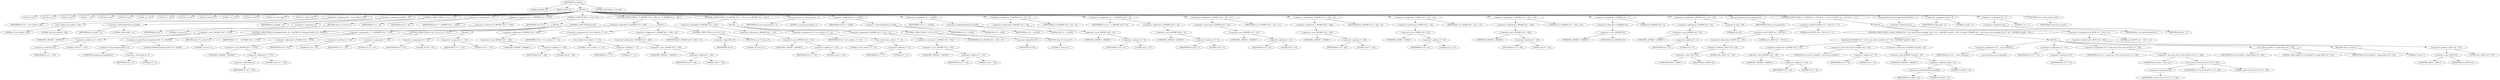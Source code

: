 digraph tftp_connect {  
"1000115" [label = "(METHOD,tftp_connect)" ]
"1000116" [label = "(PARAM,_DWORD *a1)" ]
"1000117" [label = "(PARAM,_BYTE *a2)" ]
"1000118" [label = "(BLOCK,,)" ]
"1000119" [label = "(LOCAL,v4: int)" ]
"1000120" [label = "(LOCAL,v5: int)" ]
"1000121" [label = "(LOCAL,v6: int)" ]
"1000122" [label = "(LOCAL,v7: int)" ]
"1000123" [label = "(LOCAL,v8: int)" ]
"1000124" [label = "(LOCAL,v9: int)" ]
"1000125" [label = "(LOCAL,v10: int)" ]
"1000126" [label = "(LOCAL,v11: int)" ]
"1000127" [label = "(LOCAL,v12: int)" ]
"1000128" [label = "(LOCAL,result: int)" ]
"1000129" [label = "(LOCAL,v14: int *)" ]
"1000130" [label = "(LOCAL,v15: int)" ]
"1000131" [label = "(LOCAL,v16: const char *)" ]
"1000132" [label = "(LOCAL,v17: char [ 128 ])" ]
"1000133" [label = "(<operator>.assignment,v4 = Curl_ccalloc(1, 336))" ]
"1000134" [label = "(IDENTIFIER,v4,v4 = Curl_ccalloc(1, 336))" ]
"1000135" [label = "(Curl_ccalloc,Curl_ccalloc(1, 336))" ]
"1000136" [label = "(LITERAL,1,Curl_ccalloc(1, 336))" ]
"1000137" [label = "(LITERAL,336,Curl_ccalloc(1, 336))" ]
"1000138" [label = "(<operator>.assignment,a1[188] = v4)" ]
"1000139" [label = "(<operator>.indirectIndexAccess,a1[188])" ]
"1000140" [label = "(IDENTIFIER,a1,a1[188] = v4)" ]
"1000141" [label = "(LITERAL,188,a1[188] = v4)" ]
"1000142" [label = "(IDENTIFIER,v4,a1[188] = v4)" ]
"1000143" [label = "(CONTROL_STRUCTURE,if ( !v4 ),if ( !v4 ))" ]
"1000144" [label = "(<operator>.logicalNot,!v4)" ]
"1000145" [label = "(IDENTIFIER,v4,!v4)" ]
"1000146" [label = "(RETURN,return 27;,return 27;)" ]
"1000147" [label = "(LITERAL,27,return 27;)" ]
"1000148" [label = "(<operator>.assignment,v5 = v4)" ]
"1000149" [label = "(IDENTIFIER,v5,v5 = v4)" ]
"1000150" [label = "(IDENTIFIER,v4,v5 = v4)" ]
"1000151" [label = "(<operator>.assignment,v6 = *(_DWORD *)(*a1 + 1576))" ]
"1000152" [label = "(IDENTIFIER,v6,v6 = *(_DWORD *)(*a1 + 1576))" ]
"1000153" [label = "(<operator>.indirection,*(_DWORD *)(*a1 + 1576))" ]
"1000154" [label = "(<operator>.cast,(_DWORD *)(*a1 + 1576))" ]
"1000155" [label = "(UNKNOWN,_DWORD *,_DWORD *)" ]
"1000156" [label = "(<operator>.addition,*a1 + 1576)" ]
"1000157" [label = "(<operator>.indirection,*a1)" ]
"1000158" [label = "(IDENTIFIER,a1,*a1 + 1576)" ]
"1000159" [label = "(LITERAL,1576,*a1 + 1576)" ]
"1000160" [label = "(CONTROL_STRUCTURE,if ( v6 ),if ( v6 ))" ]
"1000161" [label = "(IDENTIFIER,v6,if ( v6 ))" ]
"1000162" [label = "(BLOCK,,)" ]
"1000163" [label = "(CONTROL_STRUCTURE,if ( (unsigned int)(v6 - 8) > 0xFFB0 ),if ( (unsigned int)(v6 - 8) > 0xFFB0 ))" ]
"1000164" [label = "(<operator>.greaterThan,(unsigned int)(v6 - 8) > 0xFFB0)" ]
"1000165" [label = "(<operator>.cast,(unsigned int)(v6 - 8))" ]
"1000166" [label = "(UNKNOWN,unsigned int,unsigned int)" ]
"1000167" [label = "(<operator>.subtraction,v6 - 8)" ]
"1000168" [label = "(IDENTIFIER,v6,v6 - 8)" ]
"1000169" [label = "(LITERAL,8,v6 - 8)" ]
"1000170" [label = "(LITERAL,0xFFB0,(unsigned int)(v6 - 8) > 0xFFB0)" ]
"1000171" [label = "(RETURN,return 71;,return 71;)" ]
"1000172" [label = "(LITERAL,71,return 71;)" ]
"1000173" [label = "(<operator>.assignment,v7 = *(_DWORD *)(*a1 + 1576))" ]
"1000174" [label = "(IDENTIFIER,v7,v7 = *(_DWORD *)(*a1 + 1576))" ]
"1000175" [label = "(<operator>.indirection,*(_DWORD *)(*a1 + 1576))" ]
"1000176" [label = "(<operator>.cast,(_DWORD *)(*a1 + 1576))" ]
"1000177" [label = "(UNKNOWN,_DWORD *,_DWORD *)" ]
"1000178" [label = "(<operator>.addition,*a1 + 1576)" ]
"1000179" [label = "(<operator>.indirection,*a1)" ]
"1000180" [label = "(IDENTIFIER,a1,*a1 + 1576)" ]
"1000181" [label = "(LITERAL,1576,*a1 + 1576)" ]
"1000182" [label = "(CONTROL_STRUCTURE,if ( v6 < 512 ),if ( v6 < 512 ))" ]
"1000183" [label = "(<operator>.lessThan,v6 < 512)" ]
"1000184" [label = "(IDENTIFIER,v6,v6 < 512)" ]
"1000185" [label = "(LITERAL,512,v6 < 512)" ]
"1000186" [label = "(<operator>.assignment,v7 = 512)" ]
"1000187" [label = "(IDENTIFIER,v7,v7 = 512)" ]
"1000188" [label = "(LITERAL,512,v7 = 512)" ]
"1000189" [label = "(CONTROL_STRUCTURE,else,else)" ]
"1000190" [label = "(BLOCK,,)" ]
"1000191" [label = "(<operator>.assignment,v6 = 512)" ]
"1000192" [label = "(IDENTIFIER,v6,v6 = 512)" ]
"1000193" [label = "(LITERAL,512,v6 = 512)" ]
"1000194" [label = "(<operator>.assignment,v7 = 512)" ]
"1000195" [label = "(IDENTIFIER,v7,v7 = 512)" ]
"1000196" [label = "(LITERAL,512,v7 = 512)" ]
"1000197" [label = "(CONTROL_STRUCTURE,if ( !*(_DWORD *)(v4 + 328) ),if ( !*(_DWORD *)(v4 + 328) ))" ]
"1000198" [label = "(<operator>.logicalNot,!*(_DWORD *)(v4 + 328))" ]
"1000199" [label = "(<operator>.indirection,*(_DWORD *)(v4 + 328))" ]
"1000200" [label = "(<operator>.cast,(_DWORD *)(v4 + 328))" ]
"1000201" [label = "(UNKNOWN,_DWORD *,_DWORD *)" ]
"1000202" [label = "(<operator>.addition,v4 + 328)" ]
"1000203" [label = "(IDENTIFIER,v4,v4 + 328)" ]
"1000204" [label = "(LITERAL,328,v4 + 328)" ]
"1000205" [label = "(BLOCK,,)" ]
"1000206" [label = "(<operator>.assignment,v8 = Curl_ccalloc(1, v7 + 4))" ]
"1000207" [label = "(IDENTIFIER,v8,v8 = Curl_ccalloc(1, v7 + 4))" ]
"1000208" [label = "(Curl_ccalloc,Curl_ccalloc(1, v7 + 4))" ]
"1000209" [label = "(LITERAL,1,Curl_ccalloc(1, v7 + 4))" ]
"1000210" [label = "(<operator>.addition,v7 + 4)" ]
"1000211" [label = "(IDENTIFIER,v7,v7 + 4)" ]
"1000212" [label = "(LITERAL,4,v7 + 4)" ]
"1000213" [label = "(<operator>.assignment,*(_DWORD *)(v5 + 328) = v8)" ]
"1000214" [label = "(<operator>.indirection,*(_DWORD *)(v5 + 328))" ]
"1000215" [label = "(<operator>.cast,(_DWORD *)(v5 + 328))" ]
"1000216" [label = "(UNKNOWN,_DWORD *,_DWORD *)" ]
"1000217" [label = "(<operator>.addition,v5 + 328)" ]
"1000218" [label = "(IDENTIFIER,v5,v5 + 328)" ]
"1000219" [label = "(LITERAL,328,v5 + 328)" ]
"1000220" [label = "(IDENTIFIER,v8,*(_DWORD *)(v5 + 328) = v8)" ]
"1000221" [label = "(CONTROL_STRUCTURE,if ( !v8 ),if ( !v8 ))" ]
"1000222" [label = "(<operator>.logicalNot,!v8)" ]
"1000223" [label = "(IDENTIFIER,v8,!v8)" ]
"1000224" [label = "(RETURN,return 27;,return 27;)" ]
"1000225" [label = "(LITERAL,27,return 27;)" ]
"1000226" [label = "(CONTROL_STRUCTURE,if ( !*(_DWORD *)(v5 + 332) ),if ( !*(_DWORD *)(v5 + 332) ))" ]
"1000227" [label = "(<operator>.logicalNot,!*(_DWORD *)(v5 + 332))" ]
"1000228" [label = "(<operator>.indirection,*(_DWORD *)(v5 + 332))" ]
"1000229" [label = "(<operator>.cast,(_DWORD *)(v5 + 332))" ]
"1000230" [label = "(UNKNOWN,_DWORD *,_DWORD *)" ]
"1000231" [label = "(<operator>.addition,v5 + 332)" ]
"1000232" [label = "(IDENTIFIER,v5,v5 + 332)" ]
"1000233" [label = "(LITERAL,332,v5 + 332)" ]
"1000234" [label = "(BLOCK,,)" ]
"1000235" [label = "(<operator>.assignment,v9 = Curl_ccalloc(1, v7 + 4))" ]
"1000236" [label = "(IDENTIFIER,v9,v9 = Curl_ccalloc(1, v7 + 4))" ]
"1000237" [label = "(Curl_ccalloc,Curl_ccalloc(1, v7 + 4))" ]
"1000238" [label = "(LITERAL,1,Curl_ccalloc(1, v7 + 4))" ]
"1000239" [label = "(<operator>.addition,v7 + 4)" ]
"1000240" [label = "(IDENTIFIER,v7,v7 + 4)" ]
"1000241" [label = "(LITERAL,4,v7 + 4)" ]
"1000242" [label = "(<operator>.assignment,*(_DWORD *)(v5 + 332) = v9)" ]
"1000243" [label = "(<operator>.indirection,*(_DWORD *)(v5 + 332))" ]
"1000244" [label = "(<operator>.cast,(_DWORD *)(v5 + 332))" ]
"1000245" [label = "(UNKNOWN,_DWORD *,_DWORD *)" ]
"1000246" [label = "(<operator>.addition,v5 + 332)" ]
"1000247" [label = "(IDENTIFIER,v5,v5 + 332)" ]
"1000248" [label = "(LITERAL,332,v5 + 332)" ]
"1000249" [label = "(IDENTIFIER,v9,*(_DWORD *)(v5 + 332) = v9)" ]
"1000250" [label = "(CONTROL_STRUCTURE,if ( !v9 ),if ( !v9 ))" ]
"1000251" [label = "(<operator>.logicalNot,!v9)" ]
"1000252" [label = "(IDENTIFIER,v9,!v9)" ]
"1000253" [label = "(RETURN,return 27;,return 27;)" ]
"1000254" [label = "(LITERAL,27,return 27;)" ]
"1000255" [label = "(Curl_conncontrol,Curl_conncontrol(a1, 1))" ]
"1000256" [label = "(IDENTIFIER,a1,Curl_conncontrol(a1, 1))" ]
"1000257" [label = "(LITERAL,1,Curl_conncontrol(a1, 1))" ]
"1000258" [label = "(<operator>.assignment,v10 = a1[20])" ]
"1000259" [label = "(IDENTIFIER,v10,v10 = a1[20])" ]
"1000260" [label = "(<operator>.indirectIndexAccess,a1[20])" ]
"1000261" [label = "(IDENTIFIER,a1,v10 = a1[20])" ]
"1000262" [label = "(LITERAL,20,v10 = a1[20])" ]
"1000263" [label = "(<operator>.assignment,v11 = a1[105])" ]
"1000264" [label = "(IDENTIFIER,v11,v11 = a1[105])" ]
"1000265" [label = "(<operator>.indirectIndexAccess,a1[105])" ]
"1000266" [label = "(IDENTIFIER,a1,v11 = a1[105])" ]
"1000267" [label = "(LITERAL,105,v11 = a1[105])" ]
"1000268" [label = "(<operator>.assignment,*(_DWORD *)(v5 + 16) = a1)" ]
"1000269" [label = "(<operator>.indirection,*(_DWORD *)(v5 + 16))" ]
"1000270" [label = "(<operator>.cast,(_DWORD *)(v5 + 16))" ]
"1000271" [label = "(UNKNOWN,_DWORD *,_DWORD *)" ]
"1000272" [label = "(<operator>.addition,v5 + 16)" ]
"1000273" [label = "(IDENTIFIER,v5,v5 + 16)" ]
"1000274" [label = "(LITERAL,16,v5 + 16)" ]
"1000275" [label = "(IDENTIFIER,a1,*(_DWORD *)(v5 + 16) = a1)" ]
"1000276" [label = "(<operator>.assignment,v12 = *(_DWORD *)(v10 + 4))" ]
"1000277" [label = "(IDENTIFIER,v12,v12 = *(_DWORD *)(v10 + 4))" ]
"1000278" [label = "(<operator>.indirection,*(_DWORD *)(v10 + 4))" ]
"1000279" [label = "(<operator>.cast,(_DWORD *)(v10 + 4))" ]
"1000280" [label = "(UNKNOWN,_DWORD *,_DWORD *)" ]
"1000281" [label = "(<operator>.addition,v10 + 4)" ]
"1000282" [label = "(IDENTIFIER,v10,v10 + 4)" ]
"1000283" [label = "(LITERAL,4,v10 + 4)" ]
"1000284" [label = "(<operator>.assignment,*(_DWORD *)(v5 + 20) = v11)" ]
"1000285" [label = "(<operator>.indirection,*(_DWORD *)(v5 + 20))" ]
"1000286" [label = "(<operator>.cast,(_DWORD *)(v5 + 20))" ]
"1000287" [label = "(UNKNOWN,_DWORD *,_DWORD *)" ]
"1000288" [label = "(<operator>.addition,v5 + 20)" ]
"1000289" [label = "(IDENTIFIER,v5,v5 + 20)" ]
"1000290" [label = "(LITERAL,20,v5 + 20)" ]
"1000291" [label = "(IDENTIFIER,v11,*(_DWORD *)(v5 + 20) = v11)" ]
"1000292" [label = "(<operator>.assignment,*(_DWORD *)(v5 + 324) = v6)" ]
"1000293" [label = "(<operator>.indirection,*(_DWORD *)(v5 + 324))" ]
"1000294" [label = "(<operator>.cast,(_DWORD *)(v5 + 324))" ]
"1000295" [label = "(UNKNOWN,_DWORD *,_DWORD *)" ]
"1000296" [label = "(<operator>.addition,v5 + 324)" ]
"1000297" [label = "(IDENTIFIER,v5,v5 + 324)" ]
"1000298" [label = "(LITERAL,324,v5 + 324)" ]
"1000299" [label = "(IDENTIFIER,v6,*(_DWORD *)(v5 + 324) = v6)" ]
"1000300" [label = "(<operator>.assignment,*(_WORD *)(v5 + 52) = v12)" ]
"1000301" [label = "(<operator>.indirection,*(_WORD *)(v5 + 52))" ]
"1000302" [label = "(<operator>.cast,(_WORD *)(v5 + 52))" ]
"1000303" [label = "(UNKNOWN,_WORD *,_WORD *)" ]
"1000304" [label = "(<operator>.addition,v5 + 52)" ]
"1000305" [label = "(IDENTIFIER,v5,v5 + 52)" ]
"1000306" [label = "(LITERAL,52,v5 + 52)" ]
"1000307" [label = "(IDENTIFIER,v12,*(_WORD *)(v5 + 52) = v12)" ]
"1000308" [label = "(<operator>.assignment,*(_DWORD *)(v5 + 320) = 512)" ]
"1000309" [label = "(<operator>.indirection,*(_DWORD *)(v5 + 320))" ]
"1000310" [label = "(<operator>.cast,(_DWORD *)(v5 + 320))" ]
"1000311" [label = "(UNKNOWN,_DWORD *,_DWORD *)" ]
"1000312" [label = "(<operator>.addition,v5 + 320)" ]
"1000313" [label = "(IDENTIFIER,v5,v5 + 320)" ]
"1000314" [label = "(LITERAL,320,v5 + 320)" ]
"1000315" [label = "(LITERAL,512,*(_DWORD *)(v5 + 320) = 512)" ]
"1000316" [label = "(<operator>.assignment,*(_DWORD *)v5 = 0)" ]
"1000317" [label = "(<operator>.indirection,*(_DWORD *)v5)" ]
"1000318" [label = "(<operator>.cast,(_DWORD *)v5)" ]
"1000319" [label = "(UNKNOWN,_DWORD *,_DWORD *)" ]
"1000320" [label = "(IDENTIFIER,v5,(_DWORD *)v5)" ]
"1000321" [label = "(LITERAL,0,*(_DWORD *)v5 = 0)" ]
"1000322" [label = "(<operator>.assignment,*(_DWORD *)(v5 + 8) = -100)" ]
"1000323" [label = "(<operator>.indirection,*(_DWORD *)(v5 + 8))" ]
"1000324" [label = "(<operator>.cast,(_DWORD *)(v5 + 8))" ]
"1000325" [label = "(UNKNOWN,_DWORD *,_DWORD *)" ]
"1000326" [label = "(<operator>.addition,v5 + 8)" ]
"1000327" [label = "(IDENTIFIER,v5,v5 + 8)" ]
"1000328" [label = "(LITERAL,8,v5 + 8)" ]
"1000329" [label = "(<operator>.minus,-100)" ]
"1000330" [label = "(LITERAL,100,-100)" ]
"1000331" [label = "(tftp_set_timeouts,tftp_set_timeouts(v5))" ]
"1000332" [label = "(IDENTIFIER,v5,tftp_set_timeouts(v5))" ]
"1000333" [label = "(CONTROL_STRUCTURE,if ( (*((_BYTE *)a1 + 591) & 2) == 0 ),if ( (*((_BYTE *)a1 + 591) & 2) == 0 ))" ]
"1000334" [label = "(<operator>.equals,(*((_BYTE *)a1 + 591) & 2) == 0)" ]
"1000335" [label = "(<operator>.and,*((_BYTE *)a1 + 591) & 2)" ]
"1000336" [label = "(<operator>.indirection,*((_BYTE *)a1 + 591))" ]
"1000337" [label = "(<operator>.addition,(_BYTE *)a1 + 591)" ]
"1000338" [label = "(<operator>.cast,(_BYTE *)a1)" ]
"1000339" [label = "(UNKNOWN,_BYTE *,_BYTE *)" ]
"1000340" [label = "(IDENTIFIER,a1,(_BYTE *)a1)" ]
"1000341" [label = "(LITERAL,591,(_BYTE *)a1 + 591)" ]
"1000342" [label = "(LITERAL,2,*((_BYTE *)a1 + 591) & 2)" ]
"1000343" [label = "(LITERAL,0,(*((_BYTE *)a1 + 591) & 2) == 0)" ]
"1000344" [label = "(BLOCK,,)" ]
"1000345" [label = "(CONTROL_STRUCTURE,if ( bind(*(_DWORD *)(v5 + 20), (const struct sockaddr *)(v5 + 52), *(_DWORD *)(a1[20] + 16)) ),if ( bind(*(_DWORD *)(v5 + 20), (const struct sockaddr *)(v5 + 52), *(_DWORD *)(a1[20] + 16)) ))" ]
"1000346" [label = "(bind,bind(*(_DWORD *)(v5 + 20), (const struct sockaddr *)(v5 + 52), *(_DWORD *)(a1[20] + 16)))" ]
"1000347" [label = "(<operator>.indirection,*(_DWORD *)(v5 + 20))" ]
"1000348" [label = "(<operator>.cast,(_DWORD *)(v5 + 20))" ]
"1000349" [label = "(UNKNOWN,_DWORD *,_DWORD *)" ]
"1000350" [label = "(<operator>.addition,v5 + 20)" ]
"1000351" [label = "(IDENTIFIER,v5,v5 + 20)" ]
"1000352" [label = "(LITERAL,20,v5 + 20)" ]
"1000353" [label = "(<operator>.cast,(const struct sockaddr *)(v5 + 52))" ]
"1000354" [label = "(UNKNOWN,const struct sockaddr *,const struct sockaddr *)" ]
"1000355" [label = "(<operator>.addition,v5 + 52)" ]
"1000356" [label = "(IDENTIFIER,v5,v5 + 52)" ]
"1000357" [label = "(LITERAL,52,v5 + 52)" ]
"1000358" [label = "(<operator>.indirection,*(_DWORD *)(a1[20] + 16))" ]
"1000359" [label = "(<operator>.cast,(_DWORD *)(a1[20] + 16))" ]
"1000360" [label = "(UNKNOWN,_DWORD *,_DWORD *)" ]
"1000361" [label = "(<operator>.addition,a1[20] + 16)" ]
"1000362" [label = "(<operator>.indirectIndexAccess,a1[20])" ]
"1000363" [label = "(IDENTIFIER,a1,a1[20] + 16)" ]
"1000364" [label = "(LITERAL,20,a1[20] + 16)" ]
"1000365" [label = "(LITERAL,16,a1[20] + 16)" ]
"1000366" [label = "(BLOCK,,)" ]
"1000367" [label = "(<operator>.assignment,v14 = _errno_location())" ]
"1000368" [label = "(IDENTIFIER,v14,v14 = _errno_location())" ]
"1000369" [label = "(_errno_location,_errno_location())" ]
"1000370" [label = "(<operator>.assignment,v15 = *a1)" ]
"1000371" [label = "(IDENTIFIER,v15,v15 = *a1)" ]
"1000372" [label = "(<operator>.indirection,*a1)" ]
"1000373" [label = "(IDENTIFIER,a1,v15 = *a1)" ]
"1000374" [label = "(<operator>.assignment,v16 = (const char *)Curl_strerror(*v14, v17, 128))" ]
"1000375" [label = "(IDENTIFIER,v16,v16 = (const char *)Curl_strerror(*v14, v17, 128))" ]
"1000376" [label = "(<operator>.cast,(const char *)Curl_strerror(*v14, v17, 128))" ]
"1000377" [label = "(UNKNOWN,const char *,const char *)" ]
"1000378" [label = "(Curl_strerror,Curl_strerror(*v14, v17, 128))" ]
"1000379" [label = "(<operator>.indirection,*v14)" ]
"1000380" [label = "(IDENTIFIER,v14,Curl_strerror(*v14, v17, 128))" ]
"1000381" [label = "(IDENTIFIER,v17,Curl_strerror(*v14, v17, 128))" ]
"1000382" [label = "(LITERAL,128,Curl_strerror(*v14, v17, 128))" ]
"1000383" [label = "(Curl_failf,Curl_failf(v15, \"bind() failed; %s\", v16))" ]
"1000384" [label = "(IDENTIFIER,v15,Curl_failf(v15, \"bind() failed; %s\", v16))" ]
"1000385" [label = "(LITERAL,\"bind() failed; %s\",Curl_failf(v15, \"bind() failed; %s\", v16))" ]
"1000386" [label = "(IDENTIFIER,v16,Curl_failf(v15, \"bind() failed; %s\", v16))" ]
"1000387" [label = "(RETURN,return 7;,return 7;)" ]
"1000388" [label = "(LITERAL,7,return 7;)" ]
"1000389" [label = "(<operators>.assignmentOr,*((_BYTE *)a1 + 591) |= 2u)" ]
"1000390" [label = "(<operator>.indirection,*((_BYTE *)a1 + 591))" ]
"1000391" [label = "(<operator>.addition,(_BYTE *)a1 + 591)" ]
"1000392" [label = "(<operator>.cast,(_BYTE *)a1)" ]
"1000393" [label = "(UNKNOWN,_BYTE *,_BYTE *)" ]
"1000394" [label = "(IDENTIFIER,a1,(_BYTE *)a1)" ]
"1000395" [label = "(LITERAL,591,(_BYTE *)a1 + 591)" ]
"1000396" [label = "(LITERAL,2u,*((_BYTE *)a1 + 591) |= 2u)" ]
"1000397" [label = "(Curl_pgrsStartNow,Curl_pgrsStartNow(*a1))" ]
"1000398" [label = "(<operator>.indirection,*a1)" ]
"1000399" [label = "(IDENTIFIER,a1,Curl_pgrsStartNow(*a1))" ]
"1000400" [label = "(<operator>.assignment,result = 0)" ]
"1000401" [label = "(IDENTIFIER,result,result = 0)" ]
"1000402" [label = "(LITERAL,0,result = 0)" ]
"1000403" [label = "(<operator>.assignment,*a2 = 1)" ]
"1000404" [label = "(<operator>.indirection,*a2)" ]
"1000405" [label = "(IDENTIFIER,a2,*a2 = 1)" ]
"1000406" [label = "(LITERAL,1,*a2 = 1)" ]
"1000407" [label = "(RETURN,return result;,return result;)" ]
"1000408" [label = "(IDENTIFIER,result,return result;)" ]
"1000409" [label = "(METHOD_RETURN,int __fastcall)" ]
  "1000115" -> "1000116" 
  "1000115" -> "1000117" 
  "1000115" -> "1000118" 
  "1000115" -> "1000409" 
  "1000118" -> "1000119" 
  "1000118" -> "1000120" 
  "1000118" -> "1000121" 
  "1000118" -> "1000122" 
  "1000118" -> "1000123" 
  "1000118" -> "1000124" 
  "1000118" -> "1000125" 
  "1000118" -> "1000126" 
  "1000118" -> "1000127" 
  "1000118" -> "1000128" 
  "1000118" -> "1000129" 
  "1000118" -> "1000130" 
  "1000118" -> "1000131" 
  "1000118" -> "1000132" 
  "1000118" -> "1000133" 
  "1000118" -> "1000138" 
  "1000118" -> "1000143" 
  "1000118" -> "1000148" 
  "1000118" -> "1000151" 
  "1000118" -> "1000160" 
  "1000118" -> "1000197" 
  "1000118" -> "1000226" 
  "1000118" -> "1000255" 
  "1000118" -> "1000258" 
  "1000118" -> "1000263" 
  "1000118" -> "1000268" 
  "1000118" -> "1000276" 
  "1000118" -> "1000284" 
  "1000118" -> "1000292" 
  "1000118" -> "1000300" 
  "1000118" -> "1000308" 
  "1000118" -> "1000316" 
  "1000118" -> "1000322" 
  "1000118" -> "1000331" 
  "1000118" -> "1000333" 
  "1000118" -> "1000397" 
  "1000118" -> "1000400" 
  "1000118" -> "1000403" 
  "1000118" -> "1000407" 
  "1000133" -> "1000134" 
  "1000133" -> "1000135" 
  "1000135" -> "1000136" 
  "1000135" -> "1000137" 
  "1000138" -> "1000139" 
  "1000138" -> "1000142" 
  "1000139" -> "1000140" 
  "1000139" -> "1000141" 
  "1000143" -> "1000144" 
  "1000143" -> "1000146" 
  "1000144" -> "1000145" 
  "1000146" -> "1000147" 
  "1000148" -> "1000149" 
  "1000148" -> "1000150" 
  "1000151" -> "1000152" 
  "1000151" -> "1000153" 
  "1000153" -> "1000154" 
  "1000154" -> "1000155" 
  "1000154" -> "1000156" 
  "1000156" -> "1000157" 
  "1000156" -> "1000159" 
  "1000157" -> "1000158" 
  "1000160" -> "1000161" 
  "1000160" -> "1000162" 
  "1000160" -> "1000189" 
  "1000162" -> "1000163" 
  "1000162" -> "1000173" 
  "1000162" -> "1000182" 
  "1000163" -> "1000164" 
  "1000163" -> "1000171" 
  "1000164" -> "1000165" 
  "1000164" -> "1000170" 
  "1000165" -> "1000166" 
  "1000165" -> "1000167" 
  "1000167" -> "1000168" 
  "1000167" -> "1000169" 
  "1000171" -> "1000172" 
  "1000173" -> "1000174" 
  "1000173" -> "1000175" 
  "1000175" -> "1000176" 
  "1000176" -> "1000177" 
  "1000176" -> "1000178" 
  "1000178" -> "1000179" 
  "1000178" -> "1000181" 
  "1000179" -> "1000180" 
  "1000182" -> "1000183" 
  "1000182" -> "1000186" 
  "1000183" -> "1000184" 
  "1000183" -> "1000185" 
  "1000186" -> "1000187" 
  "1000186" -> "1000188" 
  "1000189" -> "1000190" 
  "1000190" -> "1000191" 
  "1000190" -> "1000194" 
  "1000191" -> "1000192" 
  "1000191" -> "1000193" 
  "1000194" -> "1000195" 
  "1000194" -> "1000196" 
  "1000197" -> "1000198" 
  "1000197" -> "1000205" 
  "1000198" -> "1000199" 
  "1000199" -> "1000200" 
  "1000200" -> "1000201" 
  "1000200" -> "1000202" 
  "1000202" -> "1000203" 
  "1000202" -> "1000204" 
  "1000205" -> "1000206" 
  "1000205" -> "1000213" 
  "1000205" -> "1000221" 
  "1000206" -> "1000207" 
  "1000206" -> "1000208" 
  "1000208" -> "1000209" 
  "1000208" -> "1000210" 
  "1000210" -> "1000211" 
  "1000210" -> "1000212" 
  "1000213" -> "1000214" 
  "1000213" -> "1000220" 
  "1000214" -> "1000215" 
  "1000215" -> "1000216" 
  "1000215" -> "1000217" 
  "1000217" -> "1000218" 
  "1000217" -> "1000219" 
  "1000221" -> "1000222" 
  "1000221" -> "1000224" 
  "1000222" -> "1000223" 
  "1000224" -> "1000225" 
  "1000226" -> "1000227" 
  "1000226" -> "1000234" 
  "1000227" -> "1000228" 
  "1000228" -> "1000229" 
  "1000229" -> "1000230" 
  "1000229" -> "1000231" 
  "1000231" -> "1000232" 
  "1000231" -> "1000233" 
  "1000234" -> "1000235" 
  "1000234" -> "1000242" 
  "1000234" -> "1000250" 
  "1000235" -> "1000236" 
  "1000235" -> "1000237" 
  "1000237" -> "1000238" 
  "1000237" -> "1000239" 
  "1000239" -> "1000240" 
  "1000239" -> "1000241" 
  "1000242" -> "1000243" 
  "1000242" -> "1000249" 
  "1000243" -> "1000244" 
  "1000244" -> "1000245" 
  "1000244" -> "1000246" 
  "1000246" -> "1000247" 
  "1000246" -> "1000248" 
  "1000250" -> "1000251" 
  "1000250" -> "1000253" 
  "1000251" -> "1000252" 
  "1000253" -> "1000254" 
  "1000255" -> "1000256" 
  "1000255" -> "1000257" 
  "1000258" -> "1000259" 
  "1000258" -> "1000260" 
  "1000260" -> "1000261" 
  "1000260" -> "1000262" 
  "1000263" -> "1000264" 
  "1000263" -> "1000265" 
  "1000265" -> "1000266" 
  "1000265" -> "1000267" 
  "1000268" -> "1000269" 
  "1000268" -> "1000275" 
  "1000269" -> "1000270" 
  "1000270" -> "1000271" 
  "1000270" -> "1000272" 
  "1000272" -> "1000273" 
  "1000272" -> "1000274" 
  "1000276" -> "1000277" 
  "1000276" -> "1000278" 
  "1000278" -> "1000279" 
  "1000279" -> "1000280" 
  "1000279" -> "1000281" 
  "1000281" -> "1000282" 
  "1000281" -> "1000283" 
  "1000284" -> "1000285" 
  "1000284" -> "1000291" 
  "1000285" -> "1000286" 
  "1000286" -> "1000287" 
  "1000286" -> "1000288" 
  "1000288" -> "1000289" 
  "1000288" -> "1000290" 
  "1000292" -> "1000293" 
  "1000292" -> "1000299" 
  "1000293" -> "1000294" 
  "1000294" -> "1000295" 
  "1000294" -> "1000296" 
  "1000296" -> "1000297" 
  "1000296" -> "1000298" 
  "1000300" -> "1000301" 
  "1000300" -> "1000307" 
  "1000301" -> "1000302" 
  "1000302" -> "1000303" 
  "1000302" -> "1000304" 
  "1000304" -> "1000305" 
  "1000304" -> "1000306" 
  "1000308" -> "1000309" 
  "1000308" -> "1000315" 
  "1000309" -> "1000310" 
  "1000310" -> "1000311" 
  "1000310" -> "1000312" 
  "1000312" -> "1000313" 
  "1000312" -> "1000314" 
  "1000316" -> "1000317" 
  "1000316" -> "1000321" 
  "1000317" -> "1000318" 
  "1000318" -> "1000319" 
  "1000318" -> "1000320" 
  "1000322" -> "1000323" 
  "1000322" -> "1000329" 
  "1000323" -> "1000324" 
  "1000324" -> "1000325" 
  "1000324" -> "1000326" 
  "1000326" -> "1000327" 
  "1000326" -> "1000328" 
  "1000329" -> "1000330" 
  "1000331" -> "1000332" 
  "1000333" -> "1000334" 
  "1000333" -> "1000344" 
  "1000334" -> "1000335" 
  "1000334" -> "1000343" 
  "1000335" -> "1000336" 
  "1000335" -> "1000342" 
  "1000336" -> "1000337" 
  "1000337" -> "1000338" 
  "1000337" -> "1000341" 
  "1000338" -> "1000339" 
  "1000338" -> "1000340" 
  "1000344" -> "1000345" 
  "1000344" -> "1000389" 
  "1000345" -> "1000346" 
  "1000345" -> "1000366" 
  "1000346" -> "1000347" 
  "1000346" -> "1000353" 
  "1000346" -> "1000358" 
  "1000347" -> "1000348" 
  "1000348" -> "1000349" 
  "1000348" -> "1000350" 
  "1000350" -> "1000351" 
  "1000350" -> "1000352" 
  "1000353" -> "1000354" 
  "1000353" -> "1000355" 
  "1000355" -> "1000356" 
  "1000355" -> "1000357" 
  "1000358" -> "1000359" 
  "1000359" -> "1000360" 
  "1000359" -> "1000361" 
  "1000361" -> "1000362" 
  "1000361" -> "1000365" 
  "1000362" -> "1000363" 
  "1000362" -> "1000364" 
  "1000366" -> "1000367" 
  "1000366" -> "1000370" 
  "1000366" -> "1000374" 
  "1000366" -> "1000383" 
  "1000366" -> "1000387" 
  "1000367" -> "1000368" 
  "1000367" -> "1000369" 
  "1000370" -> "1000371" 
  "1000370" -> "1000372" 
  "1000372" -> "1000373" 
  "1000374" -> "1000375" 
  "1000374" -> "1000376" 
  "1000376" -> "1000377" 
  "1000376" -> "1000378" 
  "1000378" -> "1000379" 
  "1000378" -> "1000381" 
  "1000378" -> "1000382" 
  "1000379" -> "1000380" 
  "1000383" -> "1000384" 
  "1000383" -> "1000385" 
  "1000383" -> "1000386" 
  "1000387" -> "1000388" 
  "1000389" -> "1000390" 
  "1000389" -> "1000396" 
  "1000390" -> "1000391" 
  "1000391" -> "1000392" 
  "1000391" -> "1000395" 
  "1000392" -> "1000393" 
  "1000392" -> "1000394" 
  "1000397" -> "1000398" 
  "1000398" -> "1000399" 
  "1000400" -> "1000401" 
  "1000400" -> "1000402" 
  "1000403" -> "1000404" 
  "1000403" -> "1000406" 
  "1000404" -> "1000405" 
  "1000407" -> "1000408" 
}
